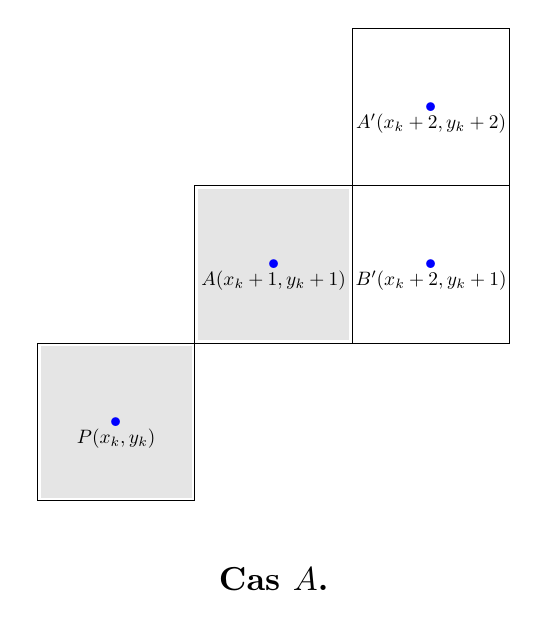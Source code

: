﻿\tikzstyle{arrow} = [->,>=latex,thick,blue]
\begin{tikzpicture}[scale=2]

\def\xmax{1}
\def\ymax{1}
\pgfmathsetmacro\xmaxplus{int(\xmax +1)}
\pgfmathsetmacro\ymaxplus{int(\ymax +1)}

\newcommand{\pixel}[2]{\fill[black!10] (#1-0.48,#2-0.48) rectangle ++(0.96,0.96);}

\newcommand{\cross}[3]{
\draw[black,very thick] (#1-0.2,#2)--++(0.4,0);
\draw[black,very thick] (#1,#2-0.2)--++(0,0.4);
\node[black, below right] at (#1,#2) {#3};
}

\draw[thin,xshift=-0.5cm,yshift=-0.5cm] (0,0) rectangle ++(1,1);
\draw[thin,xshift=-0.5cm,yshift=-0.5cm] (1,1) rectangle ++(1,1);
\draw[thin,xshift=-0.5cm,yshift=-0.5cm] (2,1) rectangle ++(1,1);
\draw[thin,xshift=-0.5cm,yshift=-0.5cm] (2,2) rectangle ++(1,1);
%\draw[thin, dashed,xshift=-0.5cm,yshift=-0.5cm] (1,1) rectangle ++(1,1);

%\draw[arrow,thick] (0,0)--(\xmax+1,0) node[right]{$i$};
%\draw[arrow,thick] (0,0)--(0,\ymax+1) node[above]{$j$};

% \foreach \x in {0,...,\xmax}{
%     \node[below] at (\x,-0.5) {\tiny $\x$};
% }
% \foreach \y in {0,...,\ymax}{
%     \node[left] at (-0.5,\y) {\tiny $\y$};
% }

% Pixel of the segments from (0,0) to (a,b)
\pgfmathsetmacro\a{\xmax}
\pgfmathsetmacro\b{\ymax}

% \foreach \i in {0,...,\a}{
%   \pgfmathtruncatemacro\j{round(\i*\b/\a+0.01)};
%   \pixel{\i}{\j}; 
% } 

% Rk : the "-0.01" is because round(0.5)=1 and we want round(0.5)=0

%\cross{0}{0}{$\mathbf{A}$};
%\cross{\a}{\b}{$\mathbf{B}$};

\pixel{0}{0}
\pixel{1}{1}

%\draw[blue!50, very thick] (-0.75,0) -- ++(14:2.5);

\node[blue, scale=3] at (0,0) {.};
\node[below,scale=0.7] at (0,0) {$P(x_k,y_k)$};

\node[blue, scale=3] at (1,1) {.};
\node[below,scale=0.7] at (1,1) {$A(x_k+1,y_k+1)$};

% \node[blue, scale=3] at (1,0) {.};
% \node[below,scale=0.7] at (1,0) {$B$};

\node[blue, scale=3] at (2,2) {.};
\node[below,scale=0.7] at (2,2) {$A'(x_k+2,y_k+2)$};

\node[blue, scale=3] at (2,1) {.};
\node[below,scale=0.7] at (2,1) {$B'(x_k+2,y_k+1)$};


%\node[red,scale=1.5] at (0,0) {$d$};

%\draw[arrow] (0,0.3) to[bend left]node[midway, above left] {\scriptsize $-m$} ++(0.9,0.6) ;

%\draw[arrow] (0,0.3) to[bend left] node[midway, above left] {$+p$} ++(0.9,0) ;

\node[scale=1.2] at (1,-1) {\bf Cas $A$.};
\end{tikzpicture}